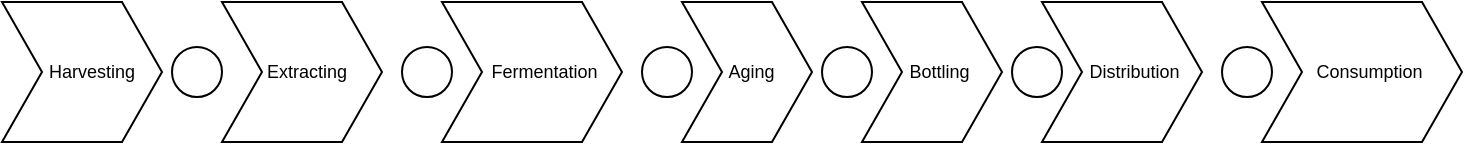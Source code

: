 <mxfile version="23.1.5" type="device">
  <diagram name="Page-1" id="lS4-UMWoGOBkaAkWKf9Y">
    <mxGraphModel dx="1114" dy="807" grid="1" gridSize="10" guides="1" tooltips="1" connect="1" arrows="1" fold="1" page="1" pageScale="1" pageWidth="827" pageHeight="1169" math="0" shadow="0">
      <root>
        <mxCell id="0" />
        <mxCell id="1" parent="0" />
        <mxCell id="47rJ_QTVQbzoOPjdUdao-1" value="&amp;nbsp; &amp;nbsp; Harvesting" style="shape=step;perimeter=stepPerimeter;whiteSpace=wrap;html=1;fixedSize=1;align=center;fontSize=9;" vertex="1" parent="1">
          <mxGeometry x="40" y="110" width="80" height="70" as="geometry" />
        </mxCell>
        <mxCell id="47rJ_QTVQbzoOPjdUdao-2" value="&amp;nbsp; Extracting" style="shape=step;perimeter=stepPerimeter;whiteSpace=wrap;html=1;fixedSize=1;fontSize=9;" vertex="1" parent="1">
          <mxGeometry x="150" y="110" width="80" height="70" as="geometry" />
        </mxCell>
        <mxCell id="47rJ_QTVQbzoOPjdUdao-3" value="&amp;nbsp; Aging" style="shape=step;perimeter=stepPerimeter;whiteSpace=wrap;html=1;fixedSize=1;fontSize=9;" vertex="1" parent="1">
          <mxGeometry x="380" y="110" width="65" height="70" as="geometry" />
        </mxCell>
        <mxCell id="47rJ_QTVQbzoOPjdUdao-4" value="&amp;nbsp; &amp;nbsp; &amp;nbsp;Fermentation" style="shape=step;perimeter=stepPerimeter;whiteSpace=wrap;html=1;fixedSize=1;fontSize=9;" vertex="1" parent="1">
          <mxGeometry x="260" y="110" width="90" height="70" as="geometry" />
        </mxCell>
        <mxCell id="47rJ_QTVQbzoOPjdUdao-5" value="&amp;nbsp; &amp;nbsp;Bottling" style="shape=step;perimeter=stepPerimeter;whiteSpace=wrap;html=1;fixedSize=1;fontSize=9;" vertex="1" parent="1">
          <mxGeometry x="470" y="110" width="70" height="70" as="geometry" />
        </mxCell>
        <mxCell id="47rJ_QTVQbzoOPjdUdao-6" value="" style="ellipse;whiteSpace=wrap;html=1;aspect=fixed;" vertex="1" parent="1">
          <mxGeometry x="125" y="132.5" width="25" height="25" as="geometry" />
        </mxCell>
        <mxCell id="47rJ_QTVQbzoOPjdUdao-10" value="" style="ellipse;whiteSpace=wrap;html=1;aspect=fixed;" vertex="1" parent="1">
          <mxGeometry x="240" y="132.5" width="25" height="25" as="geometry" />
        </mxCell>
        <mxCell id="47rJ_QTVQbzoOPjdUdao-11" value="" style="ellipse;whiteSpace=wrap;html=1;aspect=fixed;" vertex="1" parent="1">
          <mxGeometry x="360" y="132.5" width="25" height="25" as="geometry" />
        </mxCell>
        <mxCell id="47rJ_QTVQbzoOPjdUdao-12" value="" style="ellipse;whiteSpace=wrap;html=1;aspect=fixed;" vertex="1" parent="1">
          <mxGeometry x="450" y="132.5" width="25" height="25" as="geometry" />
        </mxCell>
        <mxCell id="47rJ_QTVQbzoOPjdUdao-13" value="" style="ellipse;whiteSpace=wrap;html=1;aspect=fixed;" vertex="1" parent="1">
          <mxGeometry x="545" y="132.5" width="25" height="25" as="geometry" />
        </mxCell>
        <mxCell id="47rJ_QTVQbzoOPjdUdao-14" value="&amp;nbsp; &amp;nbsp; &amp;nbsp;Distribution" style="shape=step;perimeter=stepPerimeter;whiteSpace=wrap;html=1;fixedSize=1;fontSize=9;" vertex="1" parent="1">
          <mxGeometry x="560" y="110" width="80" height="70" as="geometry" />
        </mxCell>
        <mxCell id="47rJ_QTVQbzoOPjdUdao-15" value="&amp;nbsp; &amp;nbsp;Consumption" style="shape=step;perimeter=stepPerimeter;whiteSpace=wrap;html=1;fixedSize=1;fontSize=9;" vertex="1" parent="1">
          <mxGeometry x="670" y="110" width="100" height="70" as="geometry" />
        </mxCell>
        <mxCell id="47rJ_QTVQbzoOPjdUdao-16" value="" style="ellipse;whiteSpace=wrap;html=1;aspect=fixed;" vertex="1" parent="1">
          <mxGeometry x="650" y="132.5" width="25" height="25" as="geometry" />
        </mxCell>
      </root>
    </mxGraphModel>
  </diagram>
</mxfile>
